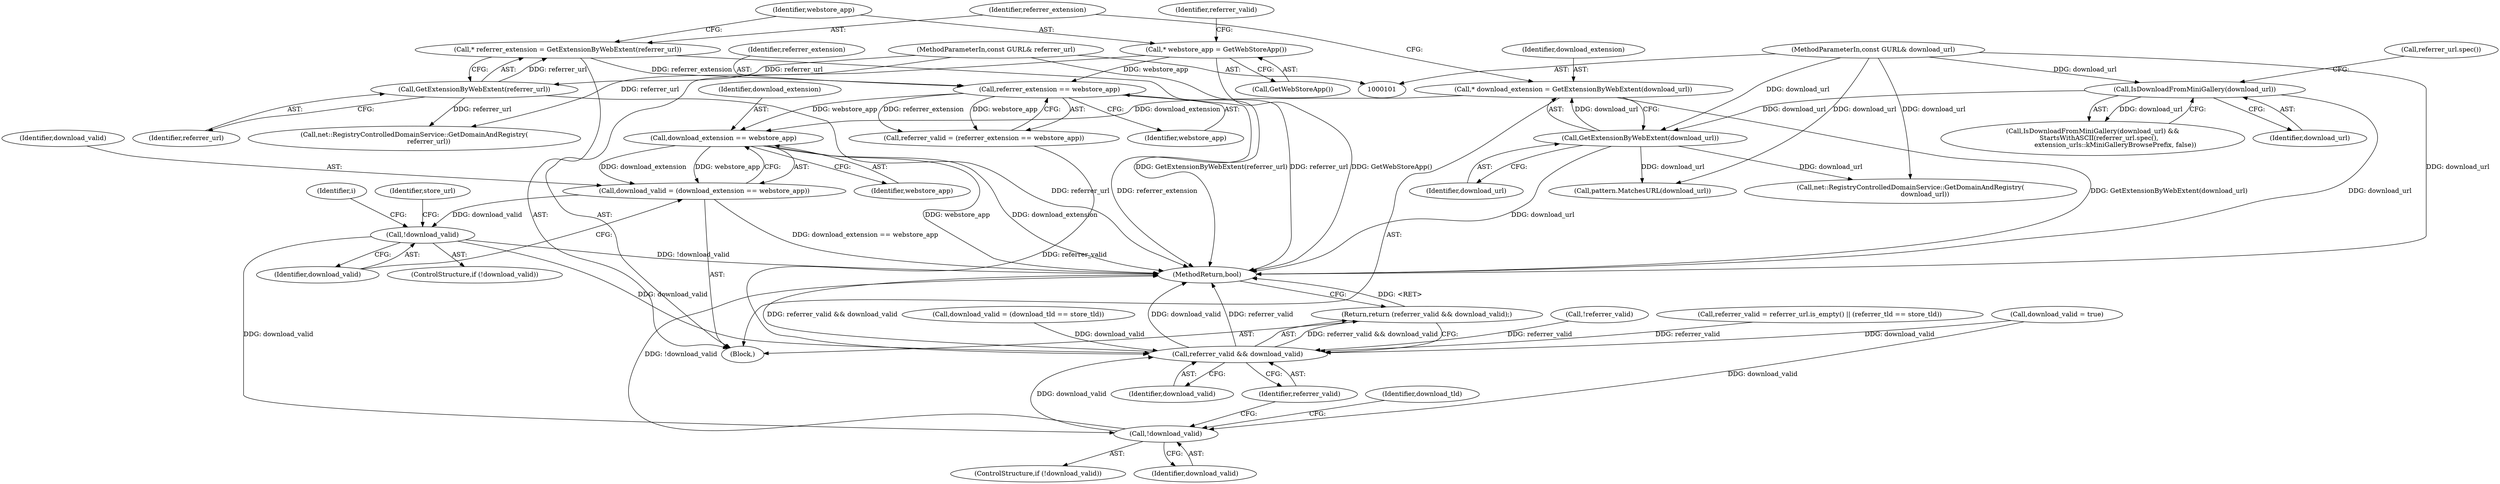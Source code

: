 digraph "0_Chrome_454434f6100cb6a529652a25b5fc181caa7c7f32@pointer" {
"1000139" [label="(Call,download_extension == webstore_app)"];
"1000117" [label="(Call,* download_extension = GetExtensionByWebExtent(download_url))"];
"1000119" [label="(Call,GetExtensionByWebExtent(download_url))"];
"1000107" [label="(Call,IsDownloadFromMiniGallery(download_url))"];
"1000102" [label="(MethodParameterIn,const GURL& download_url)"];
"1000133" [label="(Call,referrer_extension == webstore_app)"];
"1000122" [label="(Call,* referrer_extension = GetExtensionByWebExtent(referrer_url))"];
"1000124" [label="(Call,GetExtensionByWebExtent(referrer_url))"];
"1000103" [label="(MethodParameterIn,const GURL& referrer_url)"];
"1000127" [label="(Call,* webstore_app = GetWebStoreApp())"];
"1000137" [label="(Call,download_valid = (download_extension == webstore_app))"];
"1000143" [label="(Call,!download_valid)"];
"1000199" [label="(Call,!download_valid)"];
"1000213" [label="(Call,referrer_valid && download_valid)"];
"1000212" [label="(Return,return (referrer_valid && download_valid);)"];
"1000128" [label="(Identifier,webstore_app)"];
"1000103" [label="(MethodParameterIn,const GURL& referrer_url)"];
"1000139" [label="(Call,download_extension == webstore_app)"];
"1000127" [label="(Call,* webstore_app = GetWebStoreApp())"];
"1000138" [label="(Identifier,download_valid)"];
"1000110" [label="(Call,referrer_url.spec())"];
"1000207" [label="(Call,download_valid = (download_tld == store_tld))"];
"1000118" [label="(Identifier,download_extension)"];
"1000104" [label="(Block,)"];
"1000213" [label="(Call,referrer_valid && download_valid)"];
"1000137" [label="(Call,download_valid = (download_extension == webstore_app))"];
"1000135" [label="(Identifier,webstore_app)"];
"1000119" [label="(Call,GetExtensionByWebExtent(download_url))"];
"1000149" [label="(Identifier,i)"];
"1000123" [label="(Identifier,referrer_extension)"];
"1000198" [label="(ControlStructure,if (!download_valid))"];
"1000122" [label="(Call,* referrer_extension = GetExtensionByWebExtent(referrer_url))"];
"1000141" [label="(Identifier,webstore_app)"];
"1000163" [label="(Call,download_valid = true)"];
"1000120" [label="(Identifier,download_url)"];
"1000200" [label="(Identifier,download_valid)"];
"1000131" [label="(Call,referrer_valid = (referrer_extension == webstore_app))"];
"1000160" [label="(Call,pattern.MatchesURL(download_url))"];
"1000117" [label="(Call,* download_extension = GetExtensionByWebExtent(download_url))"];
"1000129" [label="(Call,GetWebStoreApp())"];
"1000144" [label="(Identifier,download_valid)"];
"1000212" [label="(Return,return (referrer_valid && download_valid);)"];
"1000189" [label="(Call,net::RegistryControlledDomainService::GetDomainAndRegistry(\n              referrer_url))"];
"1000214" [label="(Identifier,referrer_valid)"];
"1000142" [label="(ControlStructure,if (!download_valid))"];
"1000102" [label="(MethodParameterIn,const GURL& download_url)"];
"1000205" [label="(Call,net::RegistryControlledDomainService::GetDomainAndRegistry(\n              download_url))"];
"1000143" [label="(Call,!download_valid)"];
"1000199" [label="(Call,!download_valid)"];
"1000107" [label="(Call,IsDownloadFromMiniGallery(download_url))"];
"1000132" [label="(Identifier,referrer_valid)"];
"1000215" [label="(Identifier,download_valid)"];
"1000140" [label="(Identifier,download_extension)"];
"1000106" [label="(Call,IsDownloadFromMiniGallery(download_url) &&\n      StartsWithASCII(referrer_url.spec(),\n                      extension_urls::kMiniGalleryBrowsePrefix, false))"];
"1000124" [label="(Call,GetExtensionByWebExtent(referrer_url))"];
"1000125" [label="(Identifier,referrer_url)"];
"1000133" [label="(Call,referrer_extension == webstore_app)"];
"1000108" [label="(Identifier,download_url)"];
"1000169" [label="(Identifier,store_url)"];
"1000134" [label="(Identifier,referrer_extension)"];
"1000204" [label="(Identifier,download_tld)"];
"1000183" [label="(Call,!referrer_valid)"];
"1000191" [label="(Call,referrer_valid = referrer_url.is_empty() || (referrer_tld == store_tld))"];
"1000216" [label="(MethodReturn,bool)"];
"1000139" -> "1000137"  [label="AST: "];
"1000139" -> "1000141"  [label="CFG: "];
"1000140" -> "1000139"  [label="AST: "];
"1000141" -> "1000139"  [label="AST: "];
"1000137" -> "1000139"  [label="CFG: "];
"1000139" -> "1000216"  [label="DDG: webstore_app"];
"1000139" -> "1000216"  [label="DDG: download_extension"];
"1000139" -> "1000137"  [label="DDG: download_extension"];
"1000139" -> "1000137"  [label="DDG: webstore_app"];
"1000117" -> "1000139"  [label="DDG: download_extension"];
"1000133" -> "1000139"  [label="DDG: webstore_app"];
"1000117" -> "1000104"  [label="AST: "];
"1000117" -> "1000119"  [label="CFG: "];
"1000118" -> "1000117"  [label="AST: "];
"1000119" -> "1000117"  [label="AST: "];
"1000123" -> "1000117"  [label="CFG: "];
"1000117" -> "1000216"  [label="DDG: GetExtensionByWebExtent(download_url)"];
"1000119" -> "1000117"  [label="DDG: download_url"];
"1000119" -> "1000120"  [label="CFG: "];
"1000120" -> "1000119"  [label="AST: "];
"1000119" -> "1000216"  [label="DDG: download_url"];
"1000107" -> "1000119"  [label="DDG: download_url"];
"1000102" -> "1000119"  [label="DDG: download_url"];
"1000119" -> "1000160"  [label="DDG: download_url"];
"1000119" -> "1000205"  [label="DDG: download_url"];
"1000107" -> "1000106"  [label="AST: "];
"1000107" -> "1000108"  [label="CFG: "];
"1000108" -> "1000107"  [label="AST: "];
"1000110" -> "1000107"  [label="CFG: "];
"1000106" -> "1000107"  [label="CFG: "];
"1000107" -> "1000216"  [label="DDG: download_url"];
"1000107" -> "1000106"  [label="DDG: download_url"];
"1000102" -> "1000107"  [label="DDG: download_url"];
"1000102" -> "1000101"  [label="AST: "];
"1000102" -> "1000216"  [label="DDG: download_url"];
"1000102" -> "1000160"  [label="DDG: download_url"];
"1000102" -> "1000205"  [label="DDG: download_url"];
"1000133" -> "1000131"  [label="AST: "];
"1000133" -> "1000135"  [label="CFG: "];
"1000134" -> "1000133"  [label="AST: "];
"1000135" -> "1000133"  [label="AST: "];
"1000131" -> "1000133"  [label="CFG: "];
"1000133" -> "1000216"  [label="DDG: referrer_extension"];
"1000133" -> "1000131"  [label="DDG: referrer_extension"];
"1000133" -> "1000131"  [label="DDG: webstore_app"];
"1000122" -> "1000133"  [label="DDG: referrer_extension"];
"1000127" -> "1000133"  [label="DDG: webstore_app"];
"1000122" -> "1000104"  [label="AST: "];
"1000122" -> "1000124"  [label="CFG: "];
"1000123" -> "1000122"  [label="AST: "];
"1000124" -> "1000122"  [label="AST: "];
"1000128" -> "1000122"  [label="CFG: "];
"1000122" -> "1000216"  [label="DDG: GetExtensionByWebExtent(referrer_url)"];
"1000124" -> "1000122"  [label="DDG: referrer_url"];
"1000124" -> "1000125"  [label="CFG: "];
"1000125" -> "1000124"  [label="AST: "];
"1000124" -> "1000216"  [label="DDG: referrer_url"];
"1000103" -> "1000124"  [label="DDG: referrer_url"];
"1000124" -> "1000189"  [label="DDG: referrer_url"];
"1000103" -> "1000101"  [label="AST: "];
"1000103" -> "1000216"  [label="DDG: referrer_url"];
"1000103" -> "1000189"  [label="DDG: referrer_url"];
"1000127" -> "1000104"  [label="AST: "];
"1000127" -> "1000129"  [label="CFG: "];
"1000128" -> "1000127"  [label="AST: "];
"1000129" -> "1000127"  [label="AST: "];
"1000132" -> "1000127"  [label="CFG: "];
"1000127" -> "1000216"  [label="DDG: GetWebStoreApp()"];
"1000137" -> "1000104"  [label="AST: "];
"1000138" -> "1000137"  [label="AST: "];
"1000144" -> "1000137"  [label="CFG: "];
"1000137" -> "1000216"  [label="DDG: download_extension == webstore_app"];
"1000137" -> "1000143"  [label="DDG: download_valid"];
"1000143" -> "1000142"  [label="AST: "];
"1000143" -> "1000144"  [label="CFG: "];
"1000144" -> "1000143"  [label="AST: "];
"1000149" -> "1000143"  [label="CFG: "];
"1000169" -> "1000143"  [label="CFG: "];
"1000143" -> "1000216"  [label="DDG: !download_valid"];
"1000143" -> "1000199"  [label="DDG: download_valid"];
"1000143" -> "1000213"  [label="DDG: download_valid"];
"1000199" -> "1000198"  [label="AST: "];
"1000199" -> "1000200"  [label="CFG: "];
"1000200" -> "1000199"  [label="AST: "];
"1000204" -> "1000199"  [label="CFG: "];
"1000214" -> "1000199"  [label="CFG: "];
"1000199" -> "1000216"  [label="DDG: !download_valid"];
"1000163" -> "1000199"  [label="DDG: download_valid"];
"1000199" -> "1000213"  [label="DDG: download_valid"];
"1000213" -> "1000212"  [label="AST: "];
"1000213" -> "1000214"  [label="CFG: "];
"1000213" -> "1000215"  [label="CFG: "];
"1000214" -> "1000213"  [label="AST: "];
"1000215" -> "1000213"  [label="AST: "];
"1000212" -> "1000213"  [label="CFG: "];
"1000213" -> "1000216"  [label="DDG: referrer_valid"];
"1000213" -> "1000216"  [label="DDG: referrer_valid && download_valid"];
"1000213" -> "1000216"  [label="DDG: download_valid"];
"1000213" -> "1000212"  [label="DDG: referrer_valid && download_valid"];
"1000131" -> "1000213"  [label="DDG: referrer_valid"];
"1000183" -> "1000213"  [label="DDG: referrer_valid"];
"1000191" -> "1000213"  [label="DDG: referrer_valid"];
"1000163" -> "1000213"  [label="DDG: download_valid"];
"1000207" -> "1000213"  [label="DDG: download_valid"];
"1000212" -> "1000104"  [label="AST: "];
"1000216" -> "1000212"  [label="CFG: "];
"1000212" -> "1000216"  [label="DDG: <RET>"];
}
